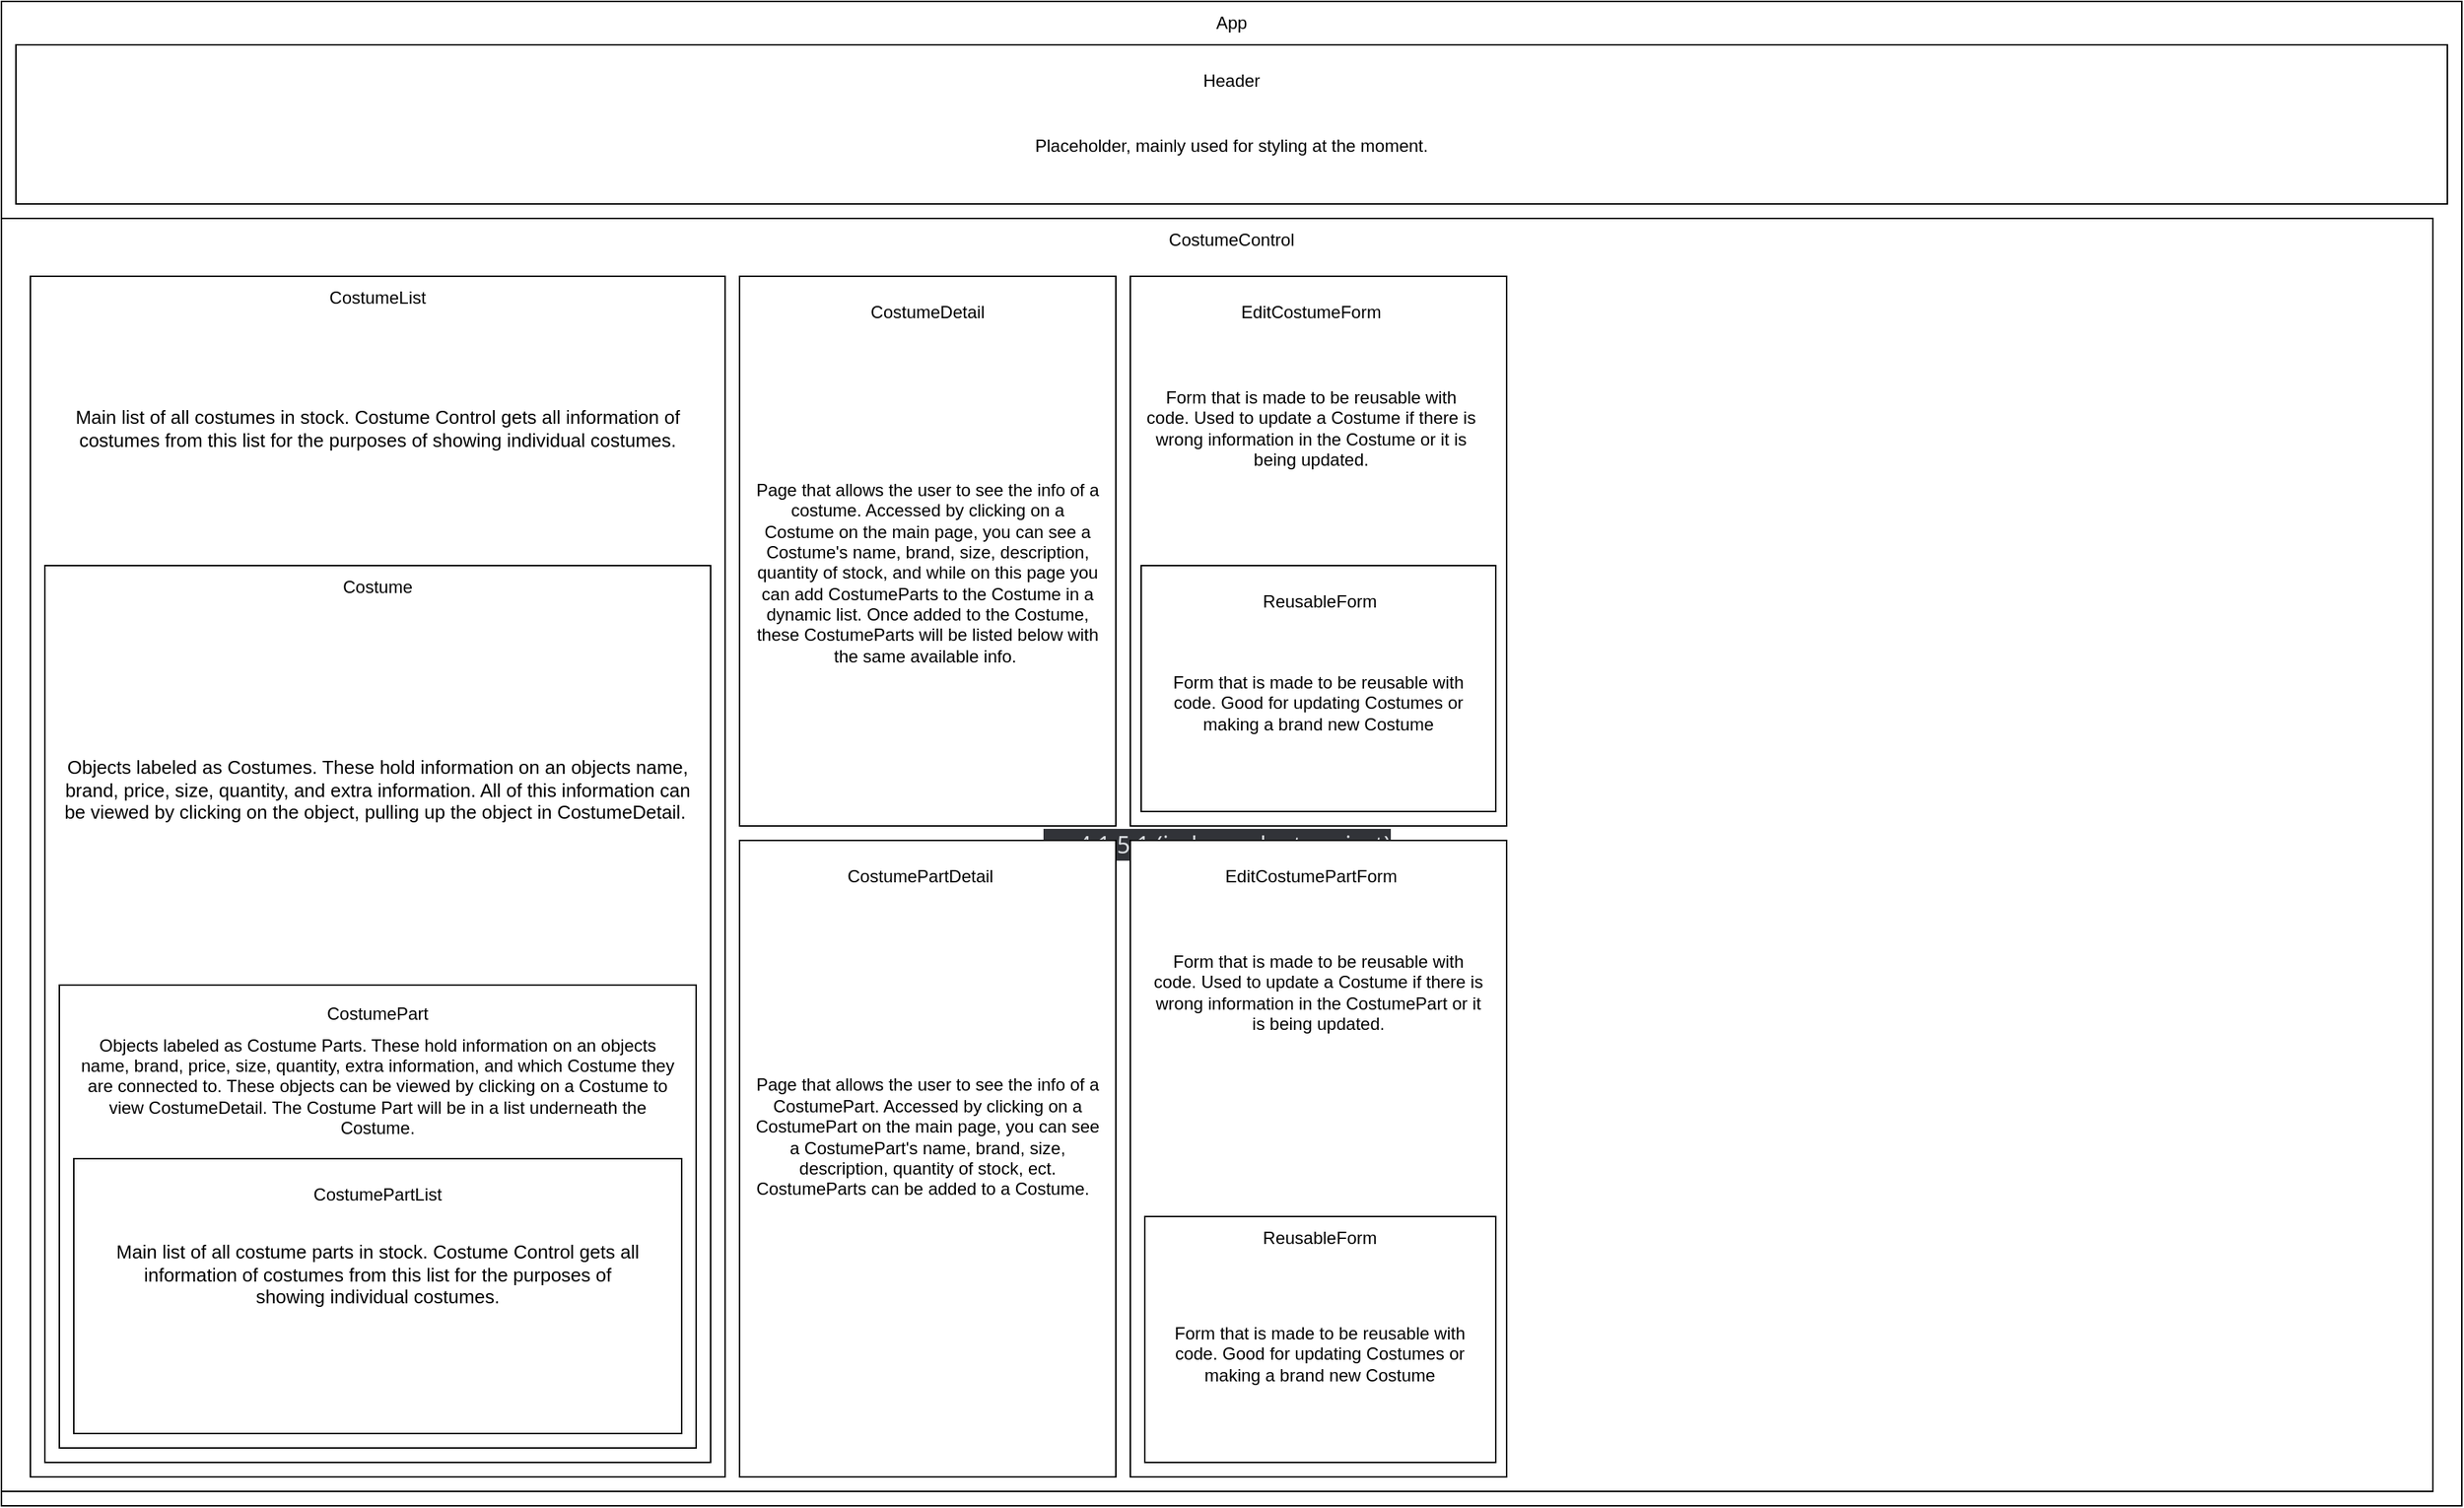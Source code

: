 <mxfile>
    <diagram name="Page-1" id="rad-OM3xAtKhfUTnnuqS">
        <mxGraphModel dx="1242" dy="623" grid="1" gridSize="10" guides="1" tooltips="1" connect="1" arrows="1" fold="1" page="1" pageScale="1" pageWidth="850" pageHeight="1100" math="0" shadow="0">
            <root>
                <mxCell id="0"/>
                <mxCell id="1" parent="0"/>
                <mxCell id="aeKoGPZsEb-PWAGv4kwy-1" value="" style="rounded=0;whiteSpace=wrap;html=1;" parent="1" vertex="1">
                    <mxGeometry y="40" width="1700" height="1040" as="geometry"/>
                </mxCell>
                <mxCell id="HdBy2Fx3M0TaIa8yCIId-1" value="App" style="text;html=1;align=center;verticalAlign=middle;whiteSpace=wrap;rounded=0;" parent="1" vertex="1">
                    <mxGeometry x="820" y="40" width="60" height="30" as="geometry"/>
                </mxCell>
                <mxCell id="HdBy2Fx3M0TaIa8yCIId-2" value="" style="rounded=0;whiteSpace=wrap;html=1;" parent="1" vertex="1">
                    <mxGeometry x="10" y="70" width="1680" height="110" as="geometry"/>
                </mxCell>
                <mxCell id="HdBy2Fx3M0TaIa8yCIId-3" value="Header" style="text;html=1;align=center;verticalAlign=middle;whiteSpace=wrap;rounded=0;" parent="1" vertex="1">
                    <mxGeometry x="820" y="80" width="60" height="30" as="geometry"/>
                </mxCell>
                <mxCell id="HdBy2Fx3M0TaIa8yCIId-4" value="&#10;&lt;span style=&quot;margin: 0px; padding: 0px; border: 0px; font-weight: 400; font-style: normal; font-family: &amp;quot;gg sans&amp;quot;, &amp;quot;Noto Sans&amp;quot;, &amp;quot;Helvetica Neue&amp;quot;, Helvetica, Arial, sans-serif; font-size: 16px; vertical-align: baseline; outline: 0px; color: oklab(0.899 -0.002 -0.005); font-variant-ligatures: normal; font-variant-caps: normal; letter-spacing: normal; orphans: 2; text-align: left; text-indent: 0px; text-transform: none; widows: 2; word-spacing: 0px; -webkit-text-stroke-width: 0px; background-color: oklab(0.321 -0.0 -0.009); text-decoration-thickness: initial; text-decoration-style: initial; text-decoration-color: initial;&quot;&gt;on &lt;/span&gt;&lt;span style=&quot;margin: 0px; padding: 0px; border: 0px; font-weight: 400; font-style: normal; font-family: &amp;quot;gg sans&amp;quot;, &amp;quot;Noto Sans&amp;quot;, &amp;quot;Helvetica Neue&amp;quot;, Helvetica, Arial, sans-serif; font-size: 16px; vertical-align: baseline; outline: 0px; color: oklab(0.899 -0.002 -0.005); font-variant-ligatures: normal; font-variant-caps: normal; letter-spacing: normal; orphans: 2; text-align: left; text-indent: 0px; text-transform: none; widows: 2; word-spacing: 0px; -webkit-text-stroke-width: 0px; background-color: oklab(0.321 -0.0 -0.009); text-decoration-thickness: initial; text-decoration-style: initial; text-decoration-color: initial;&quot;&gt;4&lt;/span&gt;&lt;span style=&quot;margin: 0px; padding: 0px; border: 0px; font-weight: 400; font-style: normal; font-family: &amp;quot;gg sans&amp;quot;, &amp;quot;Noto Sans&amp;quot;, &amp;quot;Helvetica Neue&amp;quot;, Helvetica, Arial, sans-serif; font-size: 16px; vertical-align: baseline; outline: 0px; color: oklab(0.899 -0.002 -0.005); font-variant-ligatures: normal; font-variant-caps: normal; letter-spacing: normal; orphans: 2; text-align: left; text-indent: 0px; text-transform: none; widows: 2; word-spacing: 0px; -webkit-text-stroke-width: 0px; background-color: oklab(0.321 -0.0 -0.009); text-decoration-thickness: initial; text-decoration-style: initial; text-decoration-color: initial;&quot;&gt;.&lt;/span&gt;&lt;span style=&quot;margin: 0px; padding: 0px; border: 0px; font-weight: 400; font-style: normal; font-family: &amp;quot;gg sans&amp;quot;, &amp;quot;Noto Sans&amp;quot;, &amp;quot;Helvetica Neue&amp;quot;, Helvetica, Arial, sans-serif; font-size: 16px; vertical-align: baseline; outline: 0px; color: oklab(0.899 -0.002 -0.005); font-variant-ligatures: normal; font-variant-caps: normal; letter-spacing: normal; orphans: 2; text-align: left; text-indent: 0px; text-transform: none; widows: 2; word-spacing: 0px; -webkit-text-stroke-width: 0px; background-color: oklab(0.321 -0.0 -0.009); text-decoration-thickness: initial; text-decoration-style: initial; text-decoration-color: initial;&quot;&gt;1&lt;/span&gt;&lt;span style=&quot;margin: 0px; padding: 0px; border: 0px; font-weight: 400; font-style: normal; font-family: &amp;quot;gg sans&amp;quot;, &amp;quot;Noto Sans&amp;quot;, &amp;quot;Helvetica Neue&amp;quot;, Helvetica, Arial, sans-serif; font-size: 16px; vertical-align: baseline; outline: 0px; color: oklab(0.899 -0.002 -0.005); font-variant-ligatures: normal; font-variant-caps: normal; letter-spacing: normal; orphans: 2; text-align: left; text-indent: 0px; text-transform: none; widows: 2; word-spacing: 0px; -webkit-text-stroke-width: 0px; background-color: oklab(0.321 -0.0 -0.009); text-decoration-thickness: initial; text-decoration-style: initial; text-decoration-color: initial;&quot;&gt;.&lt;/span&gt;&lt;span style=&quot;margin: 0px; padding: 0px; border: 0px; font-weight: 400; font-style: normal; font-family: &amp;quot;gg sans&amp;quot;, &amp;quot;Noto Sans&amp;quot;, &amp;quot;Helvetica Neue&amp;quot;, Helvetica, Arial, sans-serif; font-size: 16px; vertical-align: baseline; outline: 0px; color: oklab(0.899 -0.002 -0.005); font-variant-ligatures: normal; font-variant-caps: normal; letter-spacing: normal; orphans: 2; text-align: left; text-indent: 0px; text-transform: none; widows: 2; word-spacing: 0px; -webkit-text-stroke-width: 0px; background-color: oklab(0.321 -0.0 -0.009); text-decoration-thickness: initial; text-decoration-style: initial; text-decoration-color: initial;&quot;&gt;5&lt;/span&gt;&lt;span style=&quot;margin: 0px; padding: 0px; border: 0px; font-weight: 400; font-style: normal; font-family: &amp;quot;gg sans&amp;quot;, &amp;quot;Noto Sans&amp;quot;, &amp;quot;Helvetica Neue&amp;quot;, Helvetica, Arial, sans-serif; font-size: 16px; vertical-align: baseline; outline: 0px; color: oklab(0.899 -0.002 -0.005); font-variant-ligatures: normal; font-variant-caps: normal; letter-spacing: normal; orphans: 2; text-align: left; text-indent: 0px; text-transform: none; widows: 2; word-spacing: 0px; -webkit-text-stroke-width: 0px; background-color: oklab(0.321 -0.0 -0.009); text-decoration-thickness: initial; text-decoration-style: initial; text-decoration-color: initial;&quot;&gt;.1 &lt;/span&gt;&lt;span style=&quot;margin: 0px; padding: 0px; border: 0px; font-weight: 400; font-style: normal; font-family: &amp;quot;gg sans&amp;quot;, &amp;quot;Noto Sans&amp;quot;, &amp;quot;Helvetica Neue&amp;quot;, Helvetica, Arial, sans-serif; font-size: 16px; vertical-align: baseline; outline: 0px; color: oklab(0.899 -0.002 -0.005); font-variant-ligatures: normal; font-variant-caps: normal; letter-spacing: normal; orphans: 2; text-align: left; text-indent: 0px; text-transform: none; widows: 2; word-spacing: 0px; -webkit-text-stroke-width: 0px; background-color: oklab(0.321 -0.0 -0.009); text-decoration-thickness: initial; text-decoration-style: initial; text-decoration-color: initial;&quot;&gt;(independent project&lt;/span&gt;&lt;span style=&quot;margin: 0px; padding: 0px; border: 0px; font-weight: 400; font-style: normal; font-family: &amp;quot;gg sans&amp;quot;, &amp;quot;Noto Sans&amp;quot;, &amp;quot;Helvetica Neue&amp;quot;, Helvetica, Arial, sans-serif; font-size: 16px; vertical-align: baseline; outline: 0px; color: oklab(0.899 -0.002 -0.005); font-variant-ligatures: normal; font-variant-caps: normal; letter-spacing: normal; orphans: 2; text-align: left; text-indent: 0px; text-transform: none; widows: 2; word-spacing: 0px; -webkit-text-stroke-width: 0px; background-color: oklab(0.321 -0.0 -0.009); text-decoration-thickness: initial; text-decoration-style: initial; text-decoration-color: initial;&quot;&gt;)&lt;/span&gt;&#10;&#10;" style="rounded=0;whiteSpace=wrap;html=1;" parent="1" vertex="1">
                    <mxGeometry y="190" width="1680" height="880" as="geometry"/>
                </mxCell>
                <mxCell id="HdBy2Fx3M0TaIa8yCIId-5" value="CostumeControl" style="text;html=1;align=center;verticalAlign=middle;whiteSpace=wrap;rounded=0;" parent="1" vertex="1">
                    <mxGeometry x="820" y="190" width="60" height="30" as="geometry"/>
                </mxCell>
                <mxCell id="HdBy2Fx3M0TaIa8yCIId-6" value="" style="rounded=0;whiteSpace=wrap;html=1;" parent="1" vertex="1">
                    <mxGeometry x="20" y="230" width="480" height="830" as="geometry"/>
                </mxCell>
                <mxCell id="HdBy2Fx3M0TaIa8yCIId-7" value="" style="rounded=0;whiteSpace=wrap;html=1;" parent="1" vertex="1">
                    <mxGeometry x="30" y="430" width="460" height="620" as="geometry"/>
                </mxCell>
                <mxCell id="HdBy2Fx3M0TaIa8yCIId-8" value="CostumeList" style="text;html=1;align=center;verticalAlign=middle;whiteSpace=wrap;rounded=0;" parent="1" vertex="1">
                    <mxGeometry x="230" y="230" width="60" height="30" as="geometry"/>
                </mxCell>
                <mxCell id="HdBy2Fx3M0TaIa8yCIId-9" value="Costume" style="text;html=1;align=center;verticalAlign=middle;whiteSpace=wrap;rounded=0;" parent="1" vertex="1">
                    <mxGeometry x="230" y="430" width="60" height="30" as="geometry"/>
                </mxCell>
                <mxCell id="HdBy2Fx3M0TaIa8yCIId-10" value="" style="rounded=0;whiteSpace=wrap;html=1;" parent="1" vertex="1">
                    <mxGeometry x="510" y="230" width="260" height="380" as="geometry"/>
                </mxCell>
                <mxCell id="HdBy2Fx3M0TaIa8yCIId-11" value="CostumeDetail" style="text;html=1;align=center;verticalAlign=middle;whiteSpace=wrap;rounded=0;" parent="1" vertex="1">
                    <mxGeometry x="610" y="240" width="60" height="30" as="geometry"/>
                </mxCell>
                <mxCell id="2" value="" style="rounded=0;whiteSpace=wrap;html=1;" parent="1" vertex="1">
                    <mxGeometry x="40" y="720" width="440" height="320" as="geometry"/>
                </mxCell>
                <mxCell id="3" value="CostumePart" style="text;html=1;strokeColor=none;fillColor=none;align=center;verticalAlign=middle;whiteSpace=wrap;rounded=0;" parent="1" vertex="1">
                    <mxGeometry x="230" y="725" width="60" height="30" as="geometry"/>
                </mxCell>
                <mxCell id="4" value="" style="rounded=0;whiteSpace=wrap;html=1;" parent="1" vertex="1">
                    <mxGeometry x="510" y="620" width="260" height="440" as="geometry"/>
                </mxCell>
                <mxCell id="5" value="CostumePartDetail" style="text;html=1;strokeColor=none;fillColor=none;align=center;verticalAlign=middle;whiteSpace=wrap;rounded=0;" parent="1" vertex="1">
                    <mxGeometry x="605" y="630" width="60" height="30" as="geometry"/>
                </mxCell>
                <mxCell id="8" value="" style="rounded=0;whiteSpace=wrap;html=1;" parent="1" vertex="1">
                    <mxGeometry x="780" y="230" width="260" height="380" as="geometry"/>
                </mxCell>
                <mxCell id="9" value="" style="rounded=0;whiteSpace=wrap;html=1;" parent="1" vertex="1">
                    <mxGeometry x="780" y="620" width="260" height="440" as="geometry"/>
                </mxCell>
                <mxCell id="10" value="EditCostumeForm" style="text;html=1;strokeColor=none;fillColor=none;align=center;verticalAlign=middle;whiteSpace=wrap;rounded=0;" parent="1" vertex="1">
                    <mxGeometry x="875" y="240" width="60" height="30" as="geometry"/>
                </mxCell>
                <mxCell id="11" value="EditCostumePartForm" style="text;html=1;strokeColor=none;fillColor=none;align=center;verticalAlign=middle;whiteSpace=wrap;rounded=0;" parent="1" vertex="1">
                    <mxGeometry x="875" y="630" width="60" height="30" as="geometry"/>
                </mxCell>
                <mxCell id="12" value="" style="rounded=0;whiteSpace=wrap;html=1;" parent="1" vertex="1">
                    <mxGeometry x="787.5" y="430" width="245" height="170" as="geometry"/>
                </mxCell>
                <mxCell id="13" value="" style="rounded=0;whiteSpace=wrap;html=1;" parent="1" vertex="1">
                    <mxGeometry x="790" y="880" width="242.5" height="170" as="geometry"/>
                </mxCell>
                <mxCell id="14" value="ReusableForm" style="text;html=1;strokeColor=none;fillColor=none;align=center;verticalAlign=middle;whiteSpace=wrap;rounded=0;" parent="1" vertex="1">
                    <mxGeometry x="881.25" y="440" width="60" height="30" as="geometry"/>
                </mxCell>
                <mxCell id="15" value="ReusableForm" style="text;html=1;strokeColor=none;fillColor=none;align=center;verticalAlign=middle;whiteSpace=wrap;rounded=0;" parent="1" vertex="1">
                    <mxGeometry x="881.25" y="880" width="60" height="30" as="geometry"/>
                </mxCell>
                <mxCell id="16" value="Main list of all costumes in stock. Costume Control gets all information of costumes from this list for the purposes of showing individual costumes." style="text;html=1;strokeColor=none;fillColor=none;align=center;verticalAlign=middle;whiteSpace=wrap;rounded=0;fontSize=13;" parent="1" vertex="1">
                    <mxGeometry x="30" y="255" width="460" height="160" as="geometry"/>
                </mxCell>
                <mxCell id="17" value="Objects labeled as Costumes. These hold information on an objects name, brand, price, size, quantity, and extra information. All of this information can be viewed by clicking on the object, pulling up the object in CostumeDetail.&amp;nbsp;" style="text;html=1;strokeColor=none;fillColor=none;align=center;verticalAlign=middle;whiteSpace=wrap;rounded=0;fontSize=13;" parent="1" vertex="1">
                    <mxGeometry x="40" y="460" width="440" height="250" as="geometry"/>
                </mxCell>
                <mxCell id="18" value="Objects labeled as Costume Parts. These hold information on an objects name, brand, price, size, quantity, extra information, and which Costume they are connected to. These objects can be viewed by clicking on a Costume to view CostumeDetail. The Costume Part will be in a list underneath the Costume." style="text;html=1;strokeColor=none;fillColor=none;align=center;verticalAlign=middle;whiteSpace=wrap;rounded=0;" parent="1" vertex="1">
                    <mxGeometry x="50" y="650" width="420" height="280" as="geometry"/>
                </mxCell>
                <mxCell id="20" value="Page that allows the user to see the info of a costume. Accessed by clicking on a Costume on the main page, you can see a Costume's name, brand, size, description, quantity of stock, and while on this page you can add CostumeParts to the Costume in a dynamic list. Once added to the Costume, these CostumeParts will be listed below with the same available info.&amp;nbsp;" style="text;html=1;strokeColor=none;fillColor=none;align=center;verticalAlign=middle;whiteSpace=wrap;rounded=0;" parent="1" vertex="1">
                    <mxGeometry x="520" y="270" width="240" height="330" as="geometry"/>
                </mxCell>
                <mxCell id="21" value="Form that is made to be reusable with code. Good for updating Costumes or making a brand new Costume" style="text;html=1;strokeColor=none;fillColor=none;align=center;verticalAlign=middle;whiteSpace=wrap;rounded=0;" parent="1" vertex="1">
                    <mxGeometry x="795" y="460" width="230" height="130" as="geometry"/>
                </mxCell>
                <mxCell id="22" value="Form that is made to be reusable with code. Good for updating Costumes or making a brand new Costume" style="text;html=1;strokeColor=none;fillColor=none;align=center;verticalAlign=middle;whiteSpace=wrap;rounded=0;" parent="1" vertex="1">
                    <mxGeometry x="796.25" y="910" width="230" height="130" as="geometry"/>
                </mxCell>
                <mxCell id="23" value="Page that allows the user to see the info of a CostumePart. Accessed by clicking on a CostumePart on the main page, you can see a CostumePart's name, brand, size, description, quantity of stock, ect. CostumeParts can be added to a Costume.&amp;nbsp;&amp;nbsp;" style="text;html=1;strokeColor=none;fillColor=none;align=center;verticalAlign=middle;whiteSpace=wrap;rounded=0;" parent="1" vertex="1">
                    <mxGeometry x="520" y="660" width="240" height="330" as="geometry"/>
                </mxCell>
                <mxCell id="24" value="Form that is made to be reusable with code. Used to update a Costume if there is wrong information in the Costume or it is being updated." style="text;html=1;strokeColor=none;fillColor=none;align=center;verticalAlign=middle;whiteSpace=wrap;rounded=0;" parent="1" vertex="1">
                    <mxGeometry x="790" y="270" width="230" height="130" as="geometry"/>
                </mxCell>
                <mxCell id="25" value="Form that is made to be reusable with code. Used to update a Costume if there is wrong information in the CostumePart or it is being updated." style="text;html=1;strokeColor=none;fillColor=none;align=center;verticalAlign=middle;whiteSpace=wrap;rounded=0;" parent="1" vertex="1">
                    <mxGeometry x="795" y="660" width="230" height="130" as="geometry"/>
                </mxCell>
                <mxCell id="27" value="Placeholder, mainly used for styling at the moment." style="text;html=1;strokeColor=none;fillColor=none;align=center;verticalAlign=middle;whiteSpace=wrap;rounded=0;" parent="1" vertex="1">
                    <mxGeometry x="20" y="110" width="1660" height="60" as="geometry"/>
                </mxCell>
                <mxCell id="29" value="" style="rounded=0;whiteSpace=wrap;html=1;" vertex="1" parent="1">
                    <mxGeometry x="50" y="840" width="420" height="190" as="geometry"/>
                </mxCell>
                <mxCell id="28" value="CostumePartList" style="text;html=1;align=center;verticalAlign=middle;whiteSpace=wrap;rounded=0;" vertex="1" parent="1">
                    <mxGeometry x="230" y="850" width="60" height="30" as="geometry"/>
                </mxCell>
                <mxCell id="30" value="Main list of all costume parts in stock. Costume Control gets all information of costumes from this list for the purposes of showing individual costumes." style="text;html=1;strokeColor=none;fillColor=none;align=center;verticalAlign=middle;whiteSpace=wrap;rounded=0;fontSize=13;" vertex="1" parent="1">
                    <mxGeometry x="75" y="840" width="370" height="160" as="geometry"/>
                </mxCell>
            </root>
        </mxGraphModel>
    </diagram>
</mxfile>